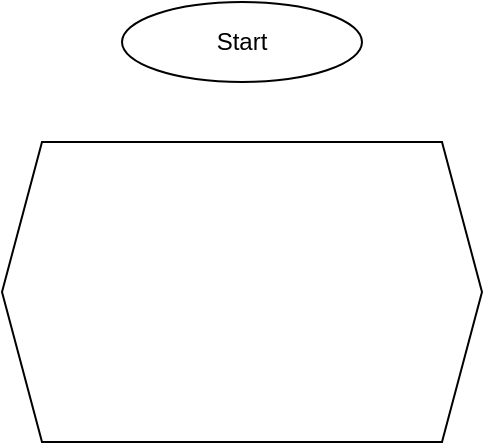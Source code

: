 <mxfile version="24.7.17">
  <diagram name="Page-1" id="NLbYfErte86f2kQAr265">
    <mxGraphModel dx="1120" dy="506" grid="1" gridSize="10" guides="1" tooltips="1" connect="1" arrows="1" fold="1" page="1" pageScale="1" pageWidth="850" pageHeight="1100" math="0" shadow="0">
      <root>
        <mxCell id="0" />
        <mxCell id="1" parent="0" />
        <mxCell id="e-RFzEgXo59aqeGIlqi0-1" value="Start" style="ellipse;whiteSpace=wrap;html=1;" vertex="1" parent="1">
          <mxGeometry x="350" y="40" width="120" height="40" as="geometry" />
        </mxCell>
        <mxCell id="e-RFzEgXo59aqeGIlqi0-2" value="" style="shape=hexagon;perimeter=hexagonPerimeter2;whiteSpace=wrap;html=1;fixedSize=1;" vertex="1" parent="1">
          <mxGeometry x="290" y="110" width="240" height="150" as="geometry" />
        </mxCell>
      </root>
    </mxGraphModel>
  </diagram>
</mxfile>
